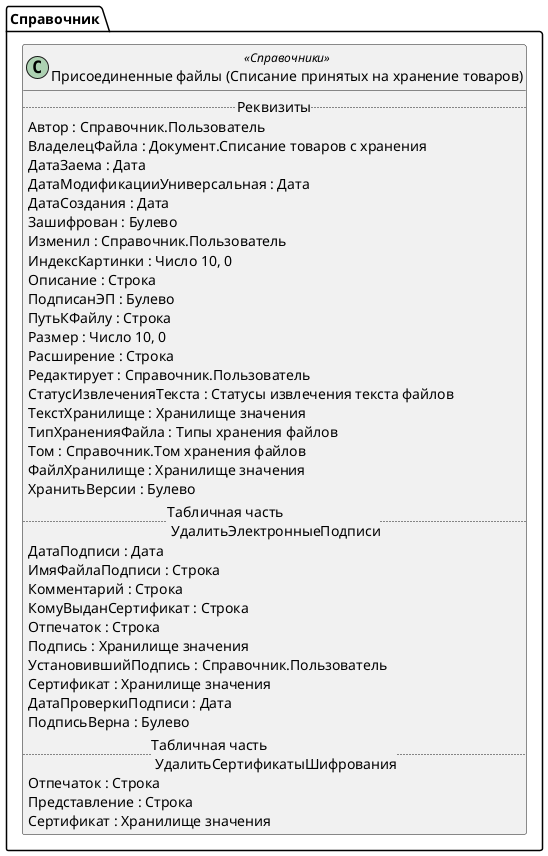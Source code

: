 ﻿@startuml СписаниеПринятыхНаХранениеТоваровПрисоединенныеФайлы
'!include templates.wsd
'..\include templates.wsd
class Справочник.СписаниеПринятыхНаХранениеТоваровПрисоединенныеФайлы as "Присоединенные файлы (Списание принятых на хранение товаров)" <<Справочники>>
{
..Реквизиты..
Автор : Справочник.Пользователь
ВладелецФайла : Документ.Списание товаров с хранения
ДатаЗаема : Дата
ДатаМодификацииУниверсальная : Дата
ДатаСоздания : Дата
Зашифрован : Булево
Изменил : Справочник.Пользователь
ИндексКартинки : Число 10, 0
Описание : Строка
ПодписанЭП : Булево
ПутьКФайлу : Строка
Размер : Число 10, 0
Расширение : Строка
Редактирует : Справочник.Пользователь
СтатусИзвлеченияТекста : Статусы извлечения текста файлов
ТекстХранилище : Хранилище значения
ТипХраненияФайла : Типы хранения файлов
Том : Справочник.Том хранения файлов
ФайлХранилище : Хранилище значения
ХранитьВерсии : Булево
..Табличная часть \n УдалитьЭлектронныеПодписи..
ДатаПодписи : Дата
ИмяФайлаПодписи : Строка
Комментарий : Строка
КомуВыданСертификат : Строка
Отпечаток : Строка
Подпись : Хранилище значения
УстановившийПодпись : Справочник.Пользователь
Сертификат : Хранилище значения
ДатаПроверкиПодписи : Дата
ПодписьВерна : Булево
..Табличная часть \n УдалитьСертификатыШифрования..
Отпечаток : Строка
Представление : Строка
Сертификат : Хранилище значения
}
@enduml

